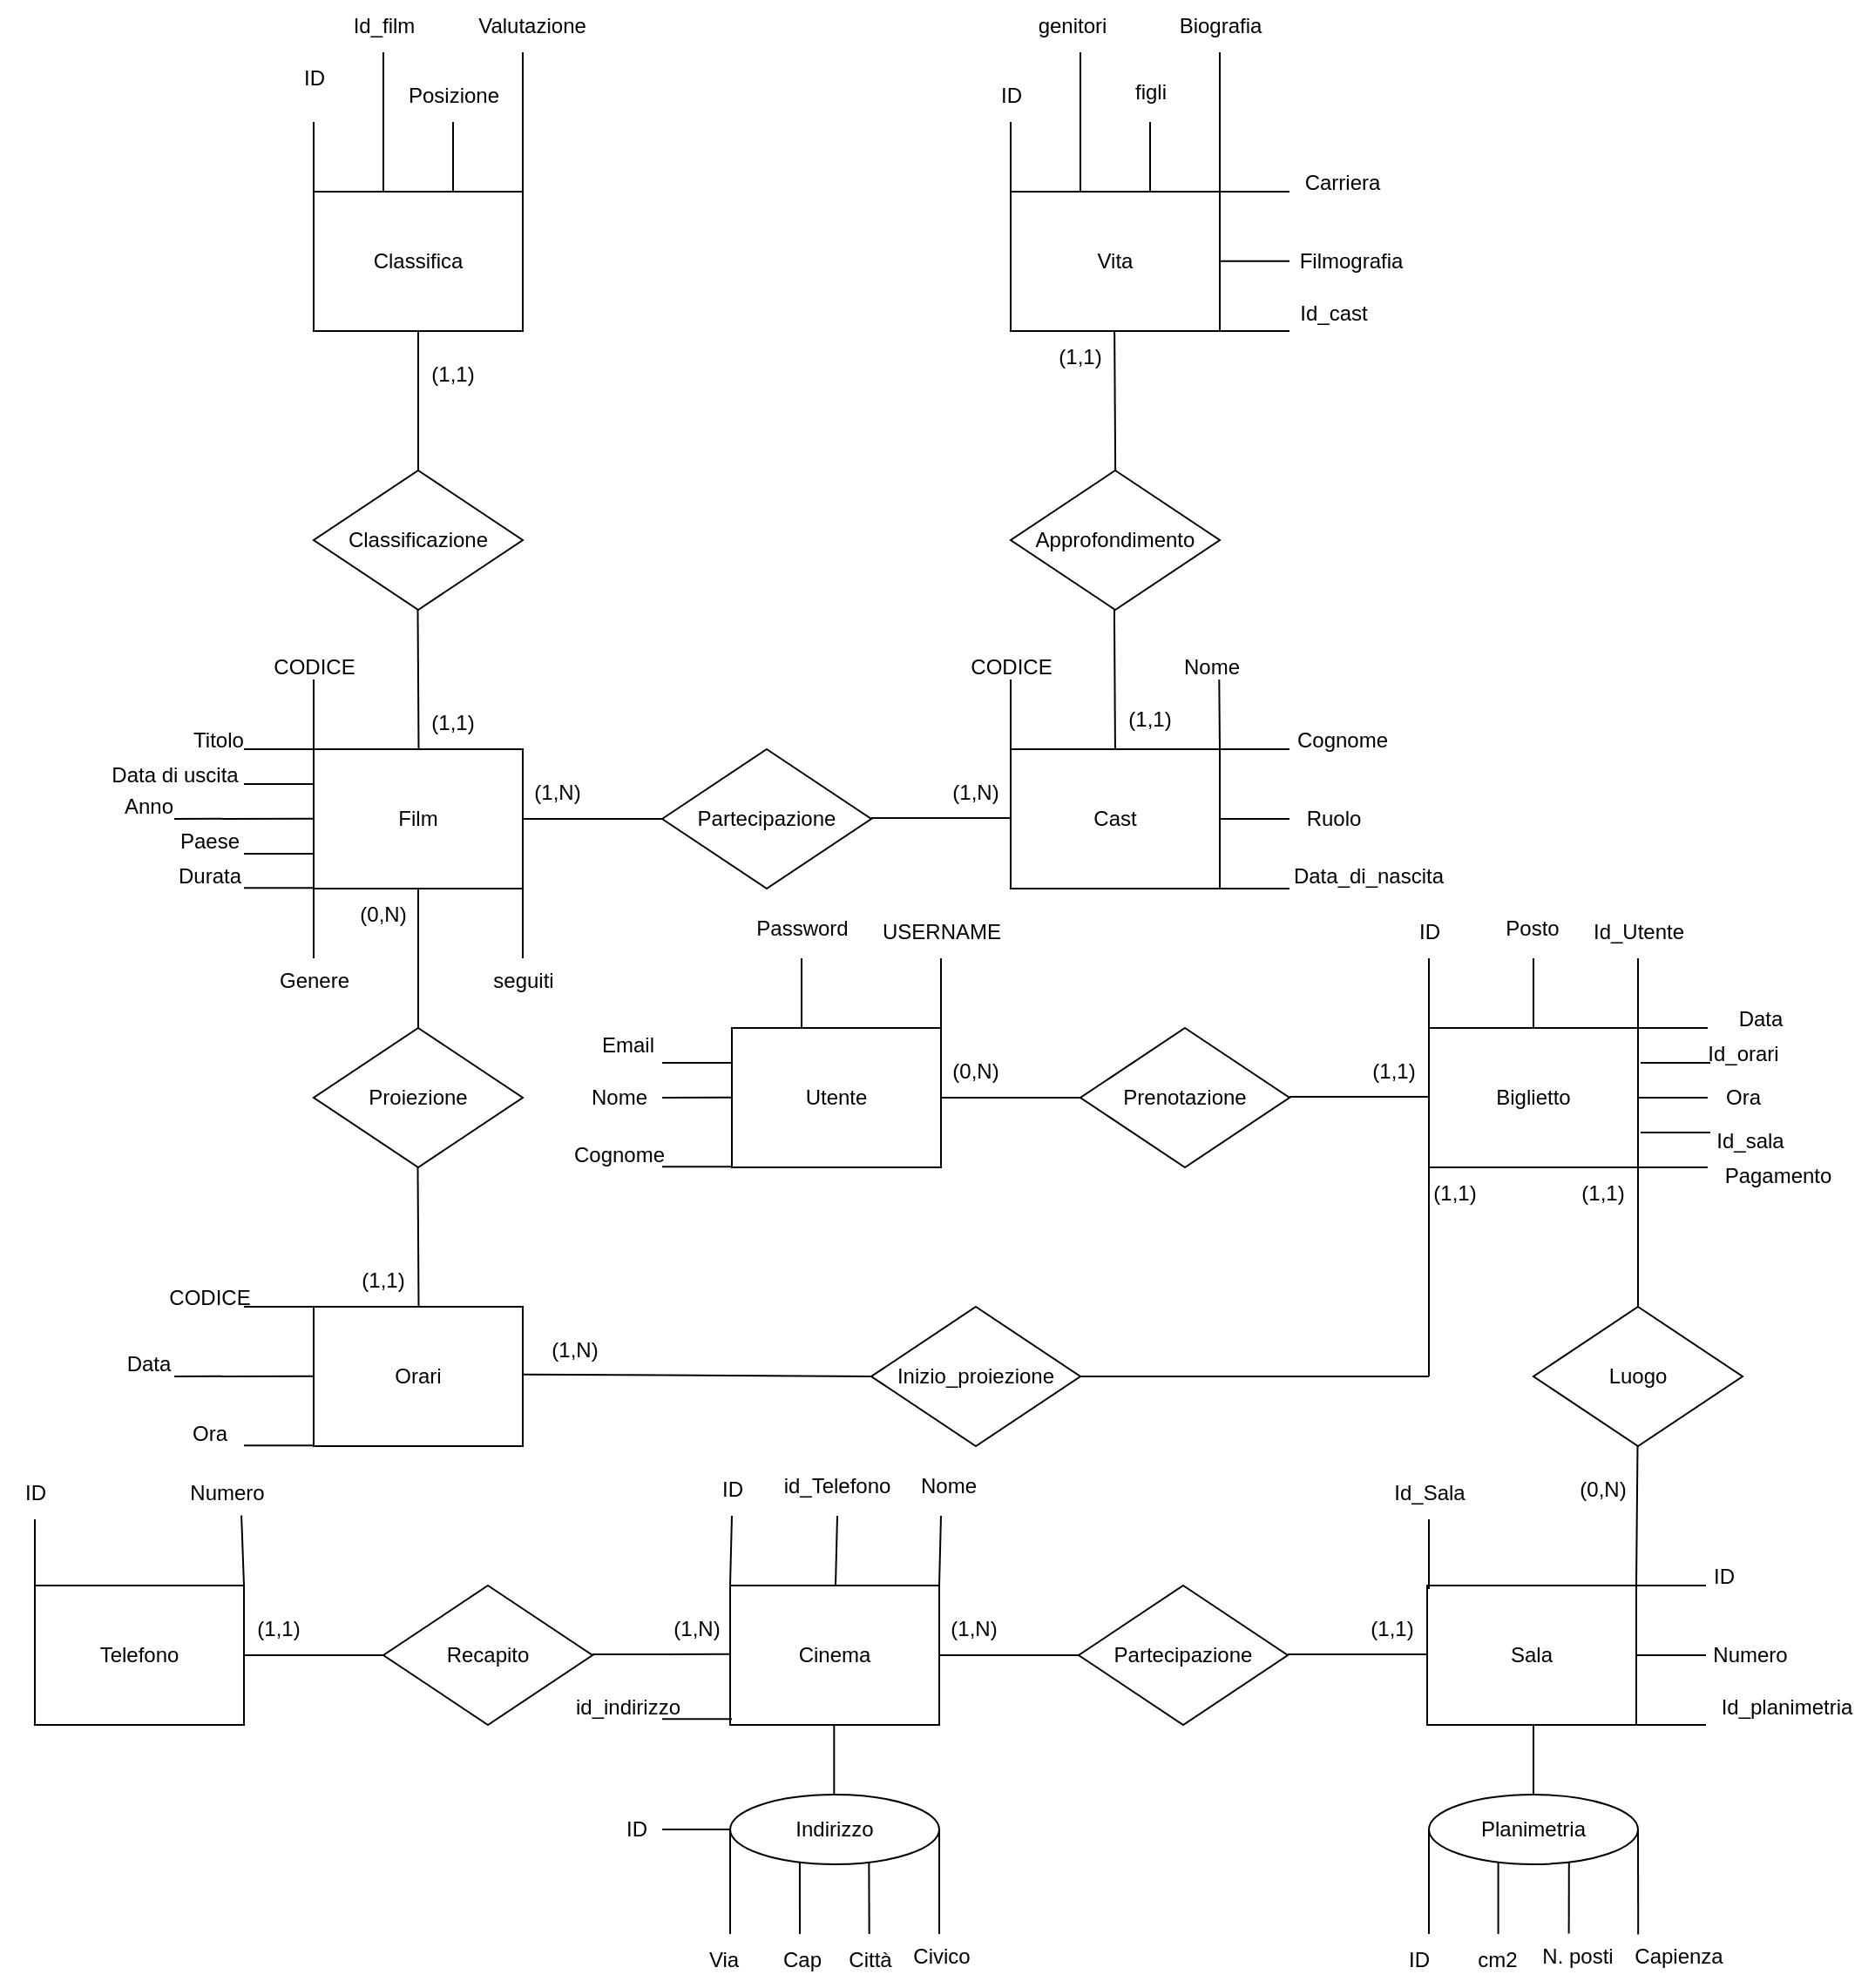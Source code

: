<mxfile version="25.0.1">
  <diagram name="Pagina-1" id="dH0XMOZN8_0CNGtJ7jwd">
    <mxGraphModel dx="1112" dy="821" grid="0" gridSize="10" guides="1" tooltips="1" connect="1" arrows="1" fold="1" page="0" pageScale="1" pageWidth="827" pageHeight="1169" math="0" shadow="0">
      <root>
        <mxCell id="0" />
        <mxCell id="1" parent="0" />
        <mxCell id="ChxX-D8bBIuwW1jn2gD7-1" value="Film" style="rounded=0;whiteSpace=wrap;html=1;" vertex="1" parent="1">
          <mxGeometry x="120" y="480" width="120" height="80" as="geometry" />
        </mxCell>
        <mxCell id="ChxX-D8bBIuwW1jn2gD7-2" value="Classifica" style="rounded=0;whiteSpace=wrap;html=1;" vertex="1" parent="1">
          <mxGeometry x="120" y="160" width="120" height="80" as="geometry" />
        </mxCell>
        <mxCell id="ChxX-D8bBIuwW1jn2gD7-3" value="" style="endArrow=none;html=1;rounded=0;entryX=0;entryY=0;entryDx=0;entryDy=0;" edge="1" parent="1">
          <mxGeometry width="50" height="50" relative="1" as="geometry">
            <mxPoint x="120" y="120" as="sourcePoint" />
            <mxPoint x="120" y="162" as="targetPoint" />
          </mxGeometry>
        </mxCell>
        <mxCell id="ChxX-D8bBIuwW1jn2gD7-4" value="" style="endArrow=none;html=1;rounded=0;" edge="1" parent="1">
          <mxGeometry width="50" height="50" relative="1" as="geometry">
            <mxPoint x="160" y="80" as="sourcePoint" />
            <mxPoint x="160" y="160" as="targetPoint" />
          </mxGeometry>
        </mxCell>
        <mxCell id="ChxX-D8bBIuwW1jn2gD7-5" value="" style="endArrow=none;html=1;rounded=0;" edge="1" parent="1">
          <mxGeometry width="50" height="50" relative="1" as="geometry">
            <mxPoint x="200" y="120" as="sourcePoint" />
            <mxPoint x="200" y="160" as="targetPoint" />
          </mxGeometry>
        </mxCell>
        <mxCell id="ChxX-D8bBIuwW1jn2gD7-6" value="" style="endArrow=none;html=1;rounded=0;" edge="1" parent="1">
          <mxGeometry width="50" height="50" relative="1" as="geometry">
            <mxPoint x="240" y="80" as="sourcePoint" />
            <mxPoint x="240" y="160" as="targetPoint" />
          </mxGeometry>
        </mxCell>
        <mxCell id="ChxX-D8bBIuwW1jn2gD7-7" value="ID" style="text;html=1;align=center;verticalAlign=middle;resizable=0;points=[];autosize=1;strokeColor=none;fillColor=none;" vertex="1" parent="1">
          <mxGeometry x="100" y="80" width="40" height="30" as="geometry" />
        </mxCell>
        <mxCell id="ChxX-D8bBIuwW1jn2gD7-8" value="Posizione" style="text;html=1;align=center;verticalAlign=middle;resizable=0;points=[];autosize=1;strokeColor=none;fillColor=none;" vertex="1" parent="1">
          <mxGeometry x="160" y="90" width="80" height="30" as="geometry" />
        </mxCell>
        <mxCell id="ChxX-D8bBIuwW1jn2gD7-9" value="Valutazione" style="text;html=1;align=center;verticalAlign=middle;resizable=0;points=[];autosize=1;strokeColor=none;fillColor=none;" vertex="1" parent="1">
          <mxGeometry x="200" y="50" width="90" height="30" as="geometry" />
        </mxCell>
        <mxCell id="ChxX-D8bBIuwW1jn2gD7-10" value="Id_film" style="text;html=1;align=center;verticalAlign=middle;resizable=0;points=[];autosize=1;strokeColor=none;fillColor=none;" vertex="1" parent="1">
          <mxGeometry x="130" y="50" width="60" height="30" as="geometry" />
        </mxCell>
        <mxCell id="ChxX-D8bBIuwW1jn2gD7-11" value="" style="endArrow=none;html=1;rounded=0;exitX=0.5;exitY=1;exitDx=0;exitDy=0;" edge="1" parent="1" source="ChxX-D8bBIuwW1jn2gD7-2">
          <mxGeometry width="50" height="50" relative="1" as="geometry">
            <mxPoint x="179.5" y="250" as="sourcePoint" />
            <mxPoint x="180" y="320" as="targetPoint" />
          </mxGeometry>
        </mxCell>
        <mxCell id="ChxX-D8bBIuwW1jn2gD7-12" value="" style="endArrow=none;html=1;rounded=0;" edge="1" parent="1">
          <mxGeometry width="50" height="50" relative="1" as="geometry">
            <mxPoint x="179.75" y="400" as="sourcePoint" />
            <mxPoint x="180.25" y="480" as="targetPoint" />
          </mxGeometry>
        </mxCell>
        <mxCell id="ChxX-D8bBIuwW1jn2gD7-13" value="Classificazione" style="rhombus;whiteSpace=wrap;html=1;" vertex="1" parent="1">
          <mxGeometry x="120" y="320" width="120" height="80" as="geometry" />
        </mxCell>
        <mxCell id="ChxX-D8bBIuwW1jn2gD7-14" value="(1,1)" style="text;html=1;align=center;verticalAlign=middle;whiteSpace=wrap;rounded=0;" vertex="1" parent="1">
          <mxGeometry x="170" y="450" width="60" height="30" as="geometry" />
        </mxCell>
        <mxCell id="ChxX-D8bBIuwW1jn2gD7-15" value="(1,1)" style="text;html=1;align=center;verticalAlign=middle;whiteSpace=wrap;rounded=0;" vertex="1" parent="1">
          <mxGeometry x="170" y="250" width="60" height="30" as="geometry" />
        </mxCell>
        <mxCell id="ChxX-D8bBIuwW1jn2gD7-16" value="" style="endArrow=none;html=1;rounded=0;entryX=1;entryY=0.5;entryDx=0;entryDy=0;" edge="1" parent="1" target="ChxX-D8bBIuwW1jn2gD7-1">
          <mxGeometry width="50" height="50" relative="1" as="geometry">
            <mxPoint x="320" y="520" as="sourcePoint" />
            <mxPoint x="300.5" y="520" as="targetPoint" />
          </mxGeometry>
        </mxCell>
        <mxCell id="ChxX-D8bBIuwW1jn2gD7-17" value="Partecipazione" style="rhombus;whiteSpace=wrap;html=1;" vertex="1" parent="1">
          <mxGeometry x="320" y="480" width="120" height="80" as="geometry" />
        </mxCell>
        <mxCell id="ChxX-D8bBIuwW1jn2gD7-18" value="" style="endArrow=none;html=1;rounded=0;entryX=1;entryY=0.5;entryDx=0;entryDy=0;" edge="1" parent="1">
          <mxGeometry width="50" height="50" relative="1" as="geometry">
            <mxPoint x="520" y="519.47" as="sourcePoint" />
            <mxPoint x="440" y="519.47" as="targetPoint" />
          </mxGeometry>
        </mxCell>
        <mxCell id="ChxX-D8bBIuwW1jn2gD7-19" value="Cast" style="rounded=0;whiteSpace=wrap;html=1;" vertex="1" parent="1">
          <mxGeometry x="520" y="480" width="120" height="80" as="geometry" />
        </mxCell>
        <mxCell id="ChxX-D8bBIuwW1jn2gD7-20" value="" style="endArrow=none;html=1;rounded=0;" edge="1" parent="1">
          <mxGeometry width="50" height="50" relative="1" as="geometry">
            <mxPoint x="579.47" y="400" as="sourcePoint" />
            <mxPoint x="579.97" y="480" as="targetPoint" />
          </mxGeometry>
        </mxCell>
        <mxCell id="ChxX-D8bBIuwW1jn2gD7-21" value="Approfondimento" style="rhombus;whiteSpace=wrap;html=1;" vertex="1" parent="1">
          <mxGeometry x="520" y="320" width="120" height="80" as="geometry" />
        </mxCell>
        <mxCell id="ChxX-D8bBIuwW1jn2gD7-22" value="Vita" style="rounded=0;whiteSpace=wrap;html=1;" vertex="1" parent="1">
          <mxGeometry x="520" y="160" width="120" height="80" as="geometry" />
        </mxCell>
        <mxCell id="ChxX-D8bBIuwW1jn2gD7-23" value="" style="endArrow=none;html=1;rounded=0;" edge="1" parent="1">
          <mxGeometry width="50" height="50" relative="1" as="geometry">
            <mxPoint x="579.57" y="240" as="sourcePoint" />
            <mxPoint x="580.07" y="320" as="targetPoint" />
          </mxGeometry>
        </mxCell>
        <mxCell id="ChxX-D8bBIuwW1jn2gD7-24" value="" style="endArrow=none;html=1;rounded=0;" edge="1" parent="1">
          <mxGeometry width="50" height="50" relative="1" as="geometry">
            <mxPoint x="80" y="480" as="sourcePoint" />
            <mxPoint x="120" y="480" as="targetPoint" />
          </mxGeometry>
        </mxCell>
        <mxCell id="ChxX-D8bBIuwW1jn2gD7-25" value="" style="endArrow=none;html=1;rounded=0;" edge="1" parent="1">
          <mxGeometry width="50" height="50" relative="1" as="geometry">
            <mxPoint x="40" y="520" as="sourcePoint" />
            <mxPoint x="120" y="519.82" as="targetPoint" />
          </mxGeometry>
        </mxCell>
        <mxCell id="ChxX-D8bBIuwW1jn2gD7-26" value="" style="endArrow=none;html=1;rounded=0;" edge="1" parent="1">
          <mxGeometry width="50" height="50" relative="1" as="geometry">
            <mxPoint x="80" y="559.65" as="sourcePoint" />
            <mxPoint x="120" y="559.65" as="targetPoint" />
          </mxGeometry>
        </mxCell>
        <mxCell id="ChxX-D8bBIuwW1jn2gD7-27" value="" style="endArrow=none;html=1;rounded=0;" edge="1" parent="1">
          <mxGeometry width="50" height="50" relative="1" as="geometry">
            <mxPoint x="120" y="440" as="sourcePoint" />
            <mxPoint x="120" y="480" as="targetPoint" />
          </mxGeometry>
        </mxCell>
        <mxCell id="ChxX-D8bBIuwW1jn2gD7-28" value="" style="endArrow=none;html=1;rounded=0;" edge="1" parent="1">
          <mxGeometry width="50" height="50" relative="1" as="geometry">
            <mxPoint x="80" y="500" as="sourcePoint" />
            <mxPoint x="120" y="500" as="targetPoint" />
          </mxGeometry>
        </mxCell>
        <mxCell id="ChxX-D8bBIuwW1jn2gD7-29" value="" style="endArrow=none;html=1;rounded=0;" edge="1" parent="1">
          <mxGeometry width="50" height="50" relative="1" as="geometry">
            <mxPoint x="80" y="540" as="sourcePoint" />
            <mxPoint x="120" y="540" as="targetPoint" />
          </mxGeometry>
        </mxCell>
        <mxCell id="ChxX-D8bBIuwW1jn2gD7-30" value="" style="endArrow=none;html=1;rounded=0;" edge="1" parent="1">
          <mxGeometry width="50" height="50" relative="1" as="geometry">
            <mxPoint x="120" y="560" as="sourcePoint" />
            <mxPoint x="120" y="600" as="targetPoint" />
          </mxGeometry>
        </mxCell>
        <mxCell id="ChxX-D8bBIuwW1jn2gD7-31" value="CODICE" style="text;html=1;align=center;verticalAlign=middle;resizable=0;points=[];autosize=1;strokeColor=none;fillColor=none;" vertex="1" parent="1">
          <mxGeometry x="85" y="418" width="70" height="30" as="geometry" />
        </mxCell>
        <mxCell id="ChxX-D8bBIuwW1jn2gD7-32" value="Titolo" style="text;html=1;align=center;verticalAlign=middle;resizable=0;points=[];autosize=1;strokeColor=none;fillColor=none;" vertex="1" parent="1">
          <mxGeometry x="40" y="460" width="50" height="30" as="geometry" />
        </mxCell>
        <mxCell id="ChxX-D8bBIuwW1jn2gD7-33" value="Data di uscita" style="text;html=1;align=center;verticalAlign=middle;resizable=0;points=[];autosize=1;strokeColor=none;fillColor=none;" vertex="1" parent="1">
          <mxGeometry x="-10" y="480" width="100" height="30" as="geometry" />
        </mxCell>
        <mxCell id="ChxX-D8bBIuwW1jn2gD7-34" value="Anno" style="text;html=1;align=center;verticalAlign=middle;resizable=0;points=[];autosize=1;strokeColor=none;fillColor=none;" vertex="1" parent="1">
          <mxGeometry y="498" width="50" height="30" as="geometry" />
        </mxCell>
        <mxCell id="ChxX-D8bBIuwW1jn2gD7-35" value="Paese" style="text;html=1;align=center;verticalAlign=middle;resizable=0;points=[];autosize=1;strokeColor=none;fillColor=none;" vertex="1" parent="1">
          <mxGeometry x="30" y="518" width="60" height="30" as="geometry" />
        </mxCell>
        <mxCell id="ChxX-D8bBIuwW1jn2gD7-36" value="Durata" style="text;html=1;align=center;verticalAlign=middle;resizable=0;points=[];autosize=1;strokeColor=none;fillColor=none;" vertex="1" parent="1">
          <mxGeometry x="30" y="538" width="60" height="30" as="geometry" />
        </mxCell>
        <mxCell id="ChxX-D8bBIuwW1jn2gD7-37" value="Genere" style="text;html=1;align=center;verticalAlign=middle;resizable=0;points=[];autosize=1;strokeColor=none;fillColor=none;" vertex="1" parent="1">
          <mxGeometry x="90" y="598" width="60" height="30" as="geometry" />
        </mxCell>
        <mxCell id="ChxX-D8bBIuwW1jn2gD7-38" value="" style="endArrow=none;html=1;rounded=0;" edge="1" parent="1">
          <mxGeometry width="50" height="50" relative="1" as="geometry">
            <mxPoint x="520" y="160" as="sourcePoint" />
            <mxPoint x="520" y="120" as="targetPoint" />
          </mxGeometry>
        </mxCell>
        <mxCell id="ChxX-D8bBIuwW1jn2gD7-39" value="" style="endArrow=none;html=1;rounded=0;" edge="1" parent="1">
          <mxGeometry width="50" height="50" relative="1" as="geometry">
            <mxPoint x="600" y="160" as="sourcePoint" />
            <mxPoint x="600" y="120" as="targetPoint" />
          </mxGeometry>
        </mxCell>
        <mxCell id="ChxX-D8bBIuwW1jn2gD7-40" value="" style="endArrow=none;html=1;rounded=0;" edge="1" parent="1">
          <mxGeometry width="50" height="50" relative="1" as="geometry">
            <mxPoint x="560" y="160" as="sourcePoint" />
            <mxPoint x="560" y="80" as="targetPoint" />
          </mxGeometry>
        </mxCell>
        <mxCell id="ChxX-D8bBIuwW1jn2gD7-41" value="ID" style="text;html=1;align=center;verticalAlign=middle;resizable=0;points=[];autosize=1;strokeColor=none;fillColor=none;" vertex="1" parent="1">
          <mxGeometry x="500" y="90" width="40" height="30" as="geometry" />
        </mxCell>
        <mxCell id="ChxX-D8bBIuwW1jn2gD7-42" value="genitori" style="text;html=1;align=center;verticalAlign=middle;resizable=0;points=[];autosize=1;strokeColor=none;fillColor=none;" vertex="1" parent="1">
          <mxGeometry x="525" y="50" width="60" height="30" as="geometry" />
        </mxCell>
        <mxCell id="ChxX-D8bBIuwW1jn2gD7-43" value="figli" style="text;html=1;align=center;verticalAlign=middle;resizable=0;points=[];autosize=1;strokeColor=none;fillColor=none;" vertex="1" parent="1">
          <mxGeometry x="580" y="88" width="40" height="30" as="geometry" />
        </mxCell>
        <mxCell id="ChxX-D8bBIuwW1jn2gD7-44" value="" style="endArrow=none;html=1;rounded=0;" edge="1" parent="1">
          <mxGeometry width="50" height="50" relative="1" as="geometry">
            <mxPoint x="640" y="160" as="sourcePoint" />
            <mxPoint x="640" y="80" as="targetPoint" />
          </mxGeometry>
        </mxCell>
        <mxCell id="ChxX-D8bBIuwW1jn2gD7-45" value="Biografia" style="text;html=1;align=center;verticalAlign=middle;resizable=0;points=[];autosize=1;strokeColor=none;fillColor=none;" vertex="1" parent="1">
          <mxGeometry x="605" y="50" width="70" height="30" as="geometry" />
        </mxCell>
        <mxCell id="ChxX-D8bBIuwW1jn2gD7-46" value="" style="endArrow=none;html=1;rounded=0;exitX=1;exitY=0;exitDx=0;exitDy=0;" edge="1" parent="1" source="ChxX-D8bBIuwW1jn2gD7-22">
          <mxGeometry width="50" height="50" relative="1" as="geometry">
            <mxPoint x="680" y="200" as="sourcePoint" />
            <mxPoint x="680" y="160" as="targetPoint" />
          </mxGeometry>
        </mxCell>
        <mxCell id="ChxX-D8bBIuwW1jn2gD7-47" value="Carriera" style="text;html=1;align=center;verticalAlign=middle;resizable=0;points=[];autosize=1;strokeColor=none;fillColor=none;" vertex="1" parent="1">
          <mxGeometry x="675" y="140" width="70" height="30" as="geometry" />
        </mxCell>
        <mxCell id="ChxX-D8bBIuwW1jn2gD7-48" value="Filmografia" style="text;html=1;align=center;verticalAlign=middle;resizable=0;points=[];autosize=1;strokeColor=none;fillColor=none;" vertex="1" parent="1">
          <mxGeometry x="675" y="185" width="80" height="30" as="geometry" />
        </mxCell>
        <mxCell id="ChxX-D8bBIuwW1jn2gD7-49" value="" style="endArrow=none;html=1;rounded=0;exitX=1;exitY=0;exitDx=0;exitDy=0;" edge="1" parent="1">
          <mxGeometry width="50" height="50" relative="1" as="geometry">
            <mxPoint x="640" y="199.82" as="sourcePoint" />
            <mxPoint x="680" y="199.82" as="targetPoint" />
          </mxGeometry>
        </mxCell>
        <mxCell id="ChxX-D8bBIuwW1jn2gD7-50" value="(1,1)" style="text;html=1;align=center;verticalAlign=middle;whiteSpace=wrap;rounded=0;" vertex="1" parent="1">
          <mxGeometry x="570" y="448" width="60" height="30" as="geometry" />
        </mxCell>
        <mxCell id="ChxX-D8bBIuwW1jn2gD7-51" value="(1,1)" style="text;html=1;align=center;verticalAlign=middle;whiteSpace=wrap;rounded=0;" vertex="1" parent="1">
          <mxGeometry x="530" y="240" width="60" height="30" as="geometry" />
        </mxCell>
        <mxCell id="ChxX-D8bBIuwW1jn2gD7-52" value="(1,N)" style="text;html=1;align=center;verticalAlign=middle;whiteSpace=wrap;rounded=0;" vertex="1" parent="1">
          <mxGeometry x="230" y="490" width="60" height="30" as="geometry" />
        </mxCell>
        <mxCell id="ChxX-D8bBIuwW1jn2gD7-53" value="(1,N)" style="text;html=1;align=center;verticalAlign=middle;whiteSpace=wrap;rounded=0;" vertex="1" parent="1">
          <mxGeometry x="470" y="490" width="60" height="30" as="geometry" />
        </mxCell>
        <mxCell id="ChxX-D8bBIuwW1jn2gD7-54" value="" style="endArrow=none;html=1;rounded=0;exitX=0;exitY=0;exitDx=0;exitDy=0;" edge="1" parent="1" source="ChxX-D8bBIuwW1jn2gD7-19">
          <mxGeometry width="50" height="50" relative="1" as="geometry">
            <mxPoint x="600" y="480" as="sourcePoint" />
            <mxPoint x="520" y="440" as="targetPoint" />
          </mxGeometry>
        </mxCell>
        <mxCell id="ChxX-D8bBIuwW1jn2gD7-55" value="CODICE" style="text;html=1;align=center;verticalAlign=middle;resizable=0;points=[];autosize=1;strokeColor=none;fillColor=none;" vertex="1" parent="1">
          <mxGeometry x="485" y="418" width="70" height="30" as="geometry" />
        </mxCell>
        <mxCell id="ChxX-D8bBIuwW1jn2gD7-56" value="Nome" style="text;html=1;align=center;verticalAlign=middle;resizable=0;points=[];autosize=1;strokeColor=none;fillColor=none;" vertex="1" parent="1">
          <mxGeometry x="605" y="418" width="60" height="30" as="geometry" />
        </mxCell>
        <mxCell id="ChxX-D8bBIuwW1jn2gD7-57" value="" style="endArrow=none;html=1;rounded=0;exitX=1;exitY=0;exitDx=0;exitDy=0;" edge="1" parent="1" source="ChxX-D8bBIuwW1jn2gD7-19">
          <mxGeometry width="50" height="50" relative="1" as="geometry">
            <mxPoint x="639.65" y="480" as="sourcePoint" />
            <mxPoint x="639.65" y="440" as="targetPoint" />
          </mxGeometry>
        </mxCell>
        <mxCell id="ChxX-D8bBIuwW1jn2gD7-58" value="" style="endArrow=none;html=1;rounded=0;exitX=1;exitY=0;exitDx=0;exitDy=0;" edge="1" parent="1" source="ChxX-D8bBIuwW1jn2gD7-19">
          <mxGeometry width="50" height="50" relative="1" as="geometry">
            <mxPoint x="690.35" y="500" as="sourcePoint" />
            <mxPoint x="680" y="480" as="targetPoint" />
          </mxGeometry>
        </mxCell>
        <mxCell id="ChxX-D8bBIuwW1jn2gD7-59" value="" style="endArrow=none;html=1;rounded=0;exitX=1;exitY=0;exitDx=0;exitDy=0;" edge="1" parent="1">
          <mxGeometry width="50" height="50" relative="1" as="geometry">
            <mxPoint x="640" y="240" as="sourcePoint" />
            <mxPoint x="680" y="240" as="targetPoint" />
          </mxGeometry>
        </mxCell>
        <mxCell id="ChxX-D8bBIuwW1jn2gD7-60" value="Id_cast" style="text;html=1;align=center;verticalAlign=middle;resizable=0;points=[];autosize=1;strokeColor=none;fillColor=none;" vertex="1" parent="1">
          <mxGeometry x="675" y="215" width="60" height="30" as="geometry" />
        </mxCell>
        <mxCell id="ChxX-D8bBIuwW1jn2gD7-61" value="Cognome" style="text;html=1;align=center;verticalAlign=middle;resizable=0;points=[];autosize=1;strokeColor=none;fillColor=none;" vertex="1" parent="1">
          <mxGeometry x="670" y="460" width="80" height="30" as="geometry" />
        </mxCell>
        <mxCell id="ChxX-D8bBIuwW1jn2gD7-62" value="" style="endArrow=none;html=1;rounded=0;exitX=1;exitY=0;exitDx=0;exitDy=0;" edge="1" parent="1">
          <mxGeometry width="50" height="50" relative="1" as="geometry">
            <mxPoint x="640" y="520" as="sourcePoint" />
            <mxPoint x="680" y="520" as="targetPoint" />
          </mxGeometry>
        </mxCell>
        <mxCell id="ChxX-D8bBIuwW1jn2gD7-63" value="" style="endArrow=none;html=1;rounded=0;exitX=1;exitY=0;exitDx=0;exitDy=0;" edge="1" parent="1">
          <mxGeometry width="50" height="50" relative="1" as="geometry">
            <mxPoint x="640" y="560" as="sourcePoint" />
            <mxPoint x="680" y="560" as="targetPoint" />
          </mxGeometry>
        </mxCell>
        <mxCell id="ChxX-D8bBIuwW1jn2gD7-64" value="Ruolo" style="text;html=1;align=center;verticalAlign=middle;resizable=0;points=[];autosize=1;strokeColor=none;fillColor=none;" vertex="1" parent="1">
          <mxGeometry x="680" y="505" width="50" height="30" as="geometry" />
        </mxCell>
        <mxCell id="ChxX-D8bBIuwW1jn2gD7-65" value="Data_di_nascita" style="text;html=1;align=center;verticalAlign=middle;resizable=0;points=[];autosize=1;strokeColor=none;fillColor=none;" vertex="1" parent="1">
          <mxGeometry x="670" y="538" width="110" height="30" as="geometry" />
        </mxCell>
        <mxCell id="ChxX-D8bBIuwW1jn2gD7-66" value="" style="endArrow=none;html=1;rounded=0;exitX=0.5;exitY=1;exitDx=0;exitDy=0;" edge="1" parent="1">
          <mxGeometry width="50" height="50" relative="1" as="geometry">
            <mxPoint x="180" y="560" as="sourcePoint" />
            <mxPoint x="180" y="640" as="targetPoint" />
          </mxGeometry>
        </mxCell>
        <mxCell id="ChxX-D8bBIuwW1jn2gD7-67" value="" style="endArrow=none;html=1;rounded=0;" edge="1" parent="1">
          <mxGeometry width="50" height="50" relative="1" as="geometry">
            <mxPoint x="179.75" y="720" as="sourcePoint" />
            <mxPoint x="180.25" y="800" as="targetPoint" />
          </mxGeometry>
        </mxCell>
        <mxCell id="ChxX-D8bBIuwW1jn2gD7-68" value="Proiezione" style="rhombus;whiteSpace=wrap;html=1;" vertex="1" parent="1">
          <mxGeometry x="120" y="640" width="120" height="80" as="geometry" />
        </mxCell>
        <mxCell id="ChxX-D8bBIuwW1jn2gD7-69" value="(1,1)" style="text;html=1;align=center;verticalAlign=middle;whiteSpace=wrap;rounded=0;" vertex="1" parent="1">
          <mxGeometry x="130" y="770" width="60" height="30" as="geometry" />
        </mxCell>
        <mxCell id="ChxX-D8bBIuwW1jn2gD7-70" value="(0,N)" style="text;html=1;align=center;verticalAlign=middle;whiteSpace=wrap;rounded=0;" vertex="1" parent="1">
          <mxGeometry x="130" y="560" width="60" height="30" as="geometry" />
        </mxCell>
        <mxCell id="ChxX-D8bBIuwW1jn2gD7-71" value="Orari" style="rounded=0;whiteSpace=wrap;html=1;" vertex="1" parent="1">
          <mxGeometry x="120" y="800" width="120" height="80" as="geometry" />
        </mxCell>
        <mxCell id="ChxX-D8bBIuwW1jn2gD7-72" value="" style="endArrow=none;html=1;rounded=0;" edge="1" parent="1">
          <mxGeometry width="50" height="50" relative="1" as="geometry">
            <mxPoint x="240" y="560" as="sourcePoint" />
            <mxPoint x="240" y="600" as="targetPoint" />
          </mxGeometry>
        </mxCell>
        <mxCell id="ChxX-D8bBIuwW1jn2gD7-73" value="seguiti" style="text;html=1;align=center;verticalAlign=middle;resizable=0;points=[];autosize=1;strokeColor=none;fillColor=none;" vertex="1" parent="1">
          <mxGeometry x="210" y="598" width="60" height="30" as="geometry" />
        </mxCell>
        <mxCell id="ChxX-D8bBIuwW1jn2gD7-74" value="" style="endArrow=none;html=1;rounded=0;" edge="1" parent="1">
          <mxGeometry width="50" height="50" relative="1" as="geometry">
            <mxPoint x="80" y="800" as="sourcePoint" />
            <mxPoint x="120" y="800" as="targetPoint" />
          </mxGeometry>
        </mxCell>
        <mxCell id="ChxX-D8bBIuwW1jn2gD7-75" value="" style="endArrow=none;html=1;rounded=0;" edge="1" parent="1">
          <mxGeometry width="50" height="50" relative="1" as="geometry">
            <mxPoint x="40" y="840" as="sourcePoint" />
            <mxPoint x="120" y="839.82" as="targetPoint" />
          </mxGeometry>
        </mxCell>
        <mxCell id="ChxX-D8bBIuwW1jn2gD7-76" value="" style="endArrow=none;html=1;rounded=0;" edge="1" parent="1">
          <mxGeometry width="50" height="50" relative="1" as="geometry">
            <mxPoint x="80" y="879.65" as="sourcePoint" />
            <mxPoint x="120" y="879.65" as="targetPoint" />
          </mxGeometry>
        </mxCell>
        <mxCell id="ChxX-D8bBIuwW1jn2gD7-77" value="CODICE" style="text;html=1;align=center;verticalAlign=middle;resizable=0;points=[];autosize=1;strokeColor=none;fillColor=none;" vertex="1" parent="1">
          <mxGeometry x="25" y="780" width="70" height="30" as="geometry" />
        </mxCell>
        <mxCell id="ChxX-D8bBIuwW1jn2gD7-78" value="Data" style="text;html=1;align=center;verticalAlign=middle;resizable=0;points=[];autosize=1;strokeColor=none;fillColor=none;" vertex="1" parent="1">
          <mxGeometry y="818" width="50" height="30" as="geometry" />
        </mxCell>
        <mxCell id="ChxX-D8bBIuwW1jn2gD7-79" value="Ora" style="text;html=1;align=center;verticalAlign=middle;resizable=0;points=[];autosize=1;strokeColor=none;fillColor=none;" vertex="1" parent="1">
          <mxGeometry x="40" y="858" width="40" height="30" as="geometry" />
        </mxCell>
        <mxCell id="ChxX-D8bBIuwW1jn2gD7-80" value="Biglietto" style="rounded=0;whiteSpace=wrap;html=1;" vertex="1" parent="1">
          <mxGeometry x="760" y="640" width="120" height="80" as="geometry" />
        </mxCell>
        <mxCell id="ChxX-D8bBIuwW1jn2gD7-81" value="Utente" style="rounded=0;whiteSpace=wrap;html=1;" vertex="1" parent="1">
          <mxGeometry x="360" y="640" width="120" height="80" as="geometry" />
        </mxCell>
        <mxCell id="ChxX-D8bBIuwW1jn2gD7-82" value="" style="endArrow=none;html=1;rounded=0;entryX=1;entryY=0.5;entryDx=0;entryDy=0;" edge="1" parent="1">
          <mxGeometry width="50" height="50" relative="1" as="geometry">
            <mxPoint x="560" y="680" as="sourcePoint" />
            <mxPoint x="480" y="680" as="targetPoint" />
          </mxGeometry>
        </mxCell>
        <mxCell id="ChxX-D8bBIuwW1jn2gD7-83" value="Prenotazione" style="rhombus;whiteSpace=wrap;html=1;" vertex="1" parent="1">
          <mxGeometry x="560" y="640" width="120" height="80" as="geometry" />
        </mxCell>
        <mxCell id="ChxX-D8bBIuwW1jn2gD7-84" value="" style="endArrow=none;html=1;rounded=0;entryX=1;entryY=0.5;entryDx=0;entryDy=0;" edge="1" parent="1">
          <mxGeometry width="50" height="50" relative="1" as="geometry">
            <mxPoint x="760" y="679.47" as="sourcePoint" />
            <mxPoint x="680" y="679.47" as="targetPoint" />
          </mxGeometry>
        </mxCell>
        <mxCell id="ChxX-D8bBIuwW1jn2gD7-85" value="(0,N)" style="text;html=1;align=center;verticalAlign=middle;whiteSpace=wrap;rounded=0;" vertex="1" parent="1">
          <mxGeometry x="470" y="650" width="60" height="30" as="geometry" />
        </mxCell>
        <mxCell id="ChxX-D8bBIuwW1jn2gD7-86" value="(1,1)" style="text;html=1;align=center;verticalAlign=middle;whiteSpace=wrap;rounded=0;" vertex="1" parent="1">
          <mxGeometry x="710" y="650" width="60" height="30" as="geometry" />
        </mxCell>
        <mxCell id="ChxX-D8bBIuwW1jn2gD7-87" value="Sala" style="rounded=0;whiteSpace=wrap;html=1;" vertex="1" parent="1">
          <mxGeometry x="759" y="960" width="120" height="80" as="geometry" />
        </mxCell>
        <mxCell id="ChxX-D8bBIuwW1jn2gD7-88" value="Cinema" style="rounded=0;whiteSpace=wrap;html=1;" vertex="1" parent="1">
          <mxGeometry x="359" y="960" width="120" height="80" as="geometry" />
        </mxCell>
        <mxCell id="ChxX-D8bBIuwW1jn2gD7-89" value="" style="endArrow=none;html=1;rounded=0;entryX=1;entryY=0.5;entryDx=0;entryDy=0;" edge="1" parent="1">
          <mxGeometry width="50" height="50" relative="1" as="geometry">
            <mxPoint x="559" y="1000" as="sourcePoint" />
            <mxPoint x="479" y="1000" as="targetPoint" />
          </mxGeometry>
        </mxCell>
        <mxCell id="ChxX-D8bBIuwW1jn2gD7-90" value="Partecipazione" style="rhombus;whiteSpace=wrap;html=1;" vertex="1" parent="1">
          <mxGeometry x="559" y="960" width="120" height="80" as="geometry" />
        </mxCell>
        <mxCell id="ChxX-D8bBIuwW1jn2gD7-91" value="" style="endArrow=none;html=1;rounded=0;entryX=1;entryY=0.5;entryDx=0;entryDy=0;" edge="1" parent="1">
          <mxGeometry width="50" height="50" relative="1" as="geometry">
            <mxPoint x="759" y="999.47" as="sourcePoint" />
            <mxPoint x="679" y="999.47" as="targetPoint" />
          </mxGeometry>
        </mxCell>
        <mxCell id="ChxX-D8bBIuwW1jn2gD7-92" value="(1,N)" style="text;html=1;align=center;verticalAlign=middle;whiteSpace=wrap;rounded=0;" vertex="1" parent="1">
          <mxGeometry x="469" y="970" width="60" height="30" as="geometry" />
        </mxCell>
        <mxCell id="ChxX-D8bBIuwW1jn2gD7-93" value="(1,1)" style="text;html=1;align=center;verticalAlign=middle;whiteSpace=wrap;rounded=0;" vertex="1" parent="1">
          <mxGeometry x="709" y="970" width="60" height="30" as="geometry" />
        </mxCell>
        <mxCell id="ChxX-D8bBIuwW1jn2gD7-94" value="" style="endArrow=none;html=1;rounded=0;exitX=0.5;exitY=1;exitDx=0;exitDy=0;" edge="1" parent="1">
          <mxGeometry width="50" height="50" relative="1" as="geometry">
            <mxPoint x="880" y="720" as="sourcePoint" />
            <mxPoint x="880" y="800" as="targetPoint" />
          </mxGeometry>
        </mxCell>
        <mxCell id="ChxX-D8bBIuwW1jn2gD7-95" value="" style="endArrow=none;html=1;rounded=0;entryX=1;entryY=0;entryDx=0;entryDy=0;" edge="1" parent="1" target="ChxX-D8bBIuwW1jn2gD7-87">
          <mxGeometry width="50" height="50" relative="1" as="geometry">
            <mxPoint x="879.75" y="880" as="sourcePoint" />
            <mxPoint x="880.25" y="960" as="targetPoint" />
          </mxGeometry>
        </mxCell>
        <mxCell id="ChxX-D8bBIuwW1jn2gD7-96" value="Luogo" style="rhombus;whiteSpace=wrap;html=1;" vertex="1" parent="1">
          <mxGeometry x="820" y="800" width="120" height="80" as="geometry" />
        </mxCell>
        <mxCell id="ChxX-D8bBIuwW1jn2gD7-97" value="(0,N)" style="text;html=1;align=center;verticalAlign=middle;whiteSpace=wrap;rounded=0;" vertex="1" parent="1">
          <mxGeometry x="830" y="890" width="60" height="30" as="geometry" />
        </mxCell>
        <mxCell id="ChxX-D8bBIuwW1jn2gD7-98" value="(1,1)" style="text;html=1;align=center;verticalAlign=middle;whiteSpace=wrap;rounded=0;" vertex="1" parent="1">
          <mxGeometry x="830" y="720" width="60" height="30" as="geometry" />
        </mxCell>
        <mxCell id="ChxX-D8bBIuwW1jn2gD7-99" value="" style="endArrow=none;html=1;rounded=0;entryX=1;entryY=0.5;entryDx=0;entryDy=0;exitX=0;exitY=0.5;exitDx=0;exitDy=0;" edge="1" parent="1" source="ChxX-D8bBIuwW1jn2gD7-100">
          <mxGeometry width="50" height="50" relative="1" as="geometry">
            <mxPoint x="480" y="839" as="sourcePoint" />
            <mxPoint x="240" y="838.82" as="targetPoint" />
          </mxGeometry>
        </mxCell>
        <mxCell id="ChxX-D8bBIuwW1jn2gD7-100" value="Inizio_proiezione" style="rhombus;whiteSpace=wrap;html=1;" vertex="1" parent="1">
          <mxGeometry x="440" y="800" width="120" height="80" as="geometry" />
        </mxCell>
        <mxCell id="ChxX-D8bBIuwW1jn2gD7-101" value="" style="endArrow=none;html=1;rounded=0;entryX=1;entryY=0.5;entryDx=0;entryDy=0;" edge="1" parent="1" target="ChxX-D8bBIuwW1jn2gD7-100">
          <mxGeometry width="50" height="50" relative="1" as="geometry">
            <mxPoint x="760" y="840" as="sourcePoint" />
            <mxPoint x="680" y="840" as="targetPoint" />
          </mxGeometry>
        </mxCell>
        <mxCell id="ChxX-D8bBIuwW1jn2gD7-102" value="(1,N)" style="text;html=1;align=center;verticalAlign=middle;whiteSpace=wrap;rounded=0;" vertex="1" parent="1">
          <mxGeometry x="240" y="810" width="60" height="30" as="geometry" />
        </mxCell>
        <mxCell id="ChxX-D8bBIuwW1jn2gD7-103" value="(1,1)" style="text;html=1;align=center;verticalAlign=middle;whiteSpace=wrap;rounded=0;" vertex="1" parent="1">
          <mxGeometry x="745" y="720" width="60" height="30" as="geometry" />
        </mxCell>
        <mxCell id="ChxX-D8bBIuwW1jn2gD7-104" value="" style="endArrow=none;html=1;rounded=0;exitX=0;exitY=1;exitDx=0;exitDy=0;" edge="1" parent="1" source="ChxX-D8bBIuwW1jn2gD7-80">
          <mxGeometry width="50" height="50" relative="1" as="geometry">
            <mxPoint x="760" y="760" as="sourcePoint" />
            <mxPoint x="760" y="840" as="targetPoint" />
          </mxGeometry>
        </mxCell>
        <mxCell id="ChxX-D8bBIuwW1jn2gD7-105" value="" style="endArrow=none;html=1;rounded=0;" edge="1" parent="1">
          <mxGeometry width="50" height="50" relative="1" as="geometry">
            <mxPoint x="320" y="680" as="sourcePoint" />
            <mxPoint x="360" y="679.82" as="targetPoint" />
          </mxGeometry>
        </mxCell>
        <mxCell id="ChxX-D8bBIuwW1jn2gD7-106" value="" style="endArrow=none;html=1;rounded=0;" edge="1" parent="1">
          <mxGeometry width="50" height="50" relative="1" as="geometry">
            <mxPoint x="320" y="719.65" as="sourcePoint" />
            <mxPoint x="360" y="719.65" as="targetPoint" />
          </mxGeometry>
        </mxCell>
        <mxCell id="ChxX-D8bBIuwW1jn2gD7-107" value="" style="endArrow=none;html=1;rounded=0;" edge="1" parent="1">
          <mxGeometry width="50" height="50" relative="1" as="geometry">
            <mxPoint x="320" y="660" as="sourcePoint" />
            <mxPoint x="360" y="660" as="targetPoint" />
          </mxGeometry>
        </mxCell>
        <mxCell id="ChxX-D8bBIuwW1jn2gD7-108" value="USERNAME" style="text;html=1;align=center;verticalAlign=middle;resizable=0;points=[];autosize=1;strokeColor=none;fillColor=none;" vertex="1" parent="1">
          <mxGeometry x="435" y="570" width="90" height="30" as="geometry" />
        </mxCell>
        <mxCell id="ChxX-D8bBIuwW1jn2gD7-109" value="Email" style="text;html=1;align=center;verticalAlign=middle;resizable=0;points=[];autosize=1;strokeColor=none;fillColor=none;" vertex="1" parent="1">
          <mxGeometry x="275" y="635" width="50" height="30" as="geometry" />
        </mxCell>
        <mxCell id="ChxX-D8bBIuwW1jn2gD7-110" value="Nome" style="text;html=1;align=center;verticalAlign=middle;resizable=0;points=[];autosize=1;strokeColor=none;fillColor=none;" vertex="1" parent="1">
          <mxGeometry x="265" y="665" width="60" height="30" as="geometry" />
        </mxCell>
        <mxCell id="ChxX-D8bBIuwW1jn2gD7-111" value="Cognome" style="text;html=1;align=center;verticalAlign=middle;resizable=0;points=[];autosize=1;strokeColor=none;fillColor=none;" vertex="1" parent="1">
          <mxGeometry x="255" y="698" width="80" height="30" as="geometry" />
        </mxCell>
        <mxCell id="ChxX-D8bBIuwW1jn2gD7-112" value="" style="endArrow=none;html=1;rounded=0;exitX=1;exitY=0;exitDx=0;exitDy=0;" edge="1" parent="1" source="ChxX-D8bBIuwW1jn2gD7-81">
          <mxGeometry width="50" height="50" relative="1" as="geometry">
            <mxPoint x="479.17" y="640" as="sourcePoint" />
            <mxPoint x="480" y="600" as="targetPoint" />
          </mxGeometry>
        </mxCell>
        <mxCell id="ChxX-D8bBIuwW1jn2gD7-113" value="" style="endArrow=none;html=1;rounded=0;exitX=1;exitY=0;exitDx=0;exitDy=0;" edge="1" parent="1">
          <mxGeometry width="50" height="50" relative="1" as="geometry">
            <mxPoint x="400" y="640" as="sourcePoint" />
            <mxPoint x="400" y="600" as="targetPoint" />
          </mxGeometry>
        </mxCell>
        <mxCell id="ChxX-D8bBIuwW1jn2gD7-114" value="Password" style="text;html=1;align=center;verticalAlign=middle;resizable=0;points=[];autosize=1;strokeColor=none;fillColor=none;" vertex="1" parent="1">
          <mxGeometry x="360" y="568" width="80" height="30" as="geometry" />
        </mxCell>
        <mxCell id="ChxX-D8bBIuwW1jn2gD7-115" value="" style="endArrow=none;html=1;rounded=0;exitX=1;exitY=0;exitDx=0;exitDy=0;" edge="1" parent="1">
          <mxGeometry width="50" height="50" relative="1" as="geometry">
            <mxPoint x="880" y="640" as="sourcePoint" />
            <mxPoint x="920" y="640" as="targetPoint" />
          </mxGeometry>
        </mxCell>
        <mxCell id="ChxX-D8bBIuwW1jn2gD7-116" value="Data" style="text;html=1;align=center;verticalAlign=middle;resizable=0;points=[];autosize=1;strokeColor=none;fillColor=none;" vertex="1" parent="1">
          <mxGeometry x="925" y="620" width="50" height="30" as="geometry" />
        </mxCell>
        <mxCell id="ChxX-D8bBIuwW1jn2gD7-117" value="" style="endArrow=none;html=1;rounded=0;exitX=1;exitY=0;exitDx=0;exitDy=0;" edge="1" parent="1">
          <mxGeometry width="50" height="50" relative="1" as="geometry">
            <mxPoint x="880" y="680" as="sourcePoint" />
            <mxPoint x="920" y="680" as="targetPoint" />
          </mxGeometry>
        </mxCell>
        <mxCell id="ChxX-D8bBIuwW1jn2gD7-118" value="" style="endArrow=none;html=1;rounded=0;exitX=1;exitY=0;exitDx=0;exitDy=0;" edge="1" parent="1">
          <mxGeometry width="50" height="50" relative="1" as="geometry">
            <mxPoint x="880" y="720" as="sourcePoint" />
            <mxPoint x="920" y="720" as="targetPoint" />
          </mxGeometry>
        </mxCell>
        <mxCell id="ChxX-D8bBIuwW1jn2gD7-119" value="Ora" style="text;html=1;align=center;verticalAlign=middle;resizable=0;points=[];autosize=1;strokeColor=none;fillColor=none;" vertex="1" parent="1">
          <mxGeometry x="920" y="665" width="40" height="30" as="geometry" />
        </mxCell>
        <mxCell id="ChxX-D8bBIuwW1jn2gD7-120" value="Pagamento" style="text;html=1;align=center;verticalAlign=middle;resizable=0;points=[];autosize=1;strokeColor=none;fillColor=none;" vertex="1" parent="1">
          <mxGeometry x="920" y="710" width="80" height="30" as="geometry" />
        </mxCell>
        <mxCell id="ChxX-D8bBIuwW1jn2gD7-121" value="" style="endArrow=none;html=1;rounded=0;exitX=0;exitY=0;exitDx=0;exitDy=0;" edge="1" parent="1">
          <mxGeometry width="50" height="50" relative="1" as="geometry">
            <mxPoint x="760" y="640" as="sourcePoint" />
            <mxPoint x="760" y="600" as="targetPoint" />
          </mxGeometry>
        </mxCell>
        <mxCell id="ChxX-D8bBIuwW1jn2gD7-122" value="ID" style="text;html=1;align=center;verticalAlign=middle;resizable=0;points=[];autosize=1;strokeColor=none;fillColor=none;" vertex="1" parent="1">
          <mxGeometry x="740" y="570" width="40" height="30" as="geometry" />
        </mxCell>
        <mxCell id="ChxX-D8bBIuwW1jn2gD7-123" value="" style="endArrow=none;html=1;rounded=0;exitX=0;exitY=0;exitDx=0;exitDy=0;" edge="1" parent="1">
          <mxGeometry width="50" height="50" relative="1" as="geometry">
            <mxPoint x="820" y="640" as="sourcePoint" />
            <mxPoint x="820" y="600" as="targetPoint" />
          </mxGeometry>
        </mxCell>
        <mxCell id="ChxX-D8bBIuwW1jn2gD7-124" value="Posto" style="text;html=1;align=center;verticalAlign=middle;resizable=0;points=[];autosize=1;strokeColor=none;fillColor=none;" vertex="1" parent="1">
          <mxGeometry x="794" y="568" width="50" height="30" as="geometry" />
        </mxCell>
        <mxCell id="ChxX-D8bBIuwW1jn2gD7-125" value="Planimetria" style="ellipse;whiteSpace=wrap;html=1;" vertex="1" parent="1">
          <mxGeometry x="760" y="1080" width="120" height="40" as="geometry" />
        </mxCell>
        <mxCell id="ChxX-D8bBIuwW1jn2gD7-126" value="Indirizzo" style="ellipse;whiteSpace=wrap;html=1;" vertex="1" parent="1">
          <mxGeometry x="359" y="1080" width="120" height="40" as="geometry" />
        </mxCell>
        <mxCell id="ChxX-D8bBIuwW1jn2gD7-127" value="" style="endArrow=none;html=1;rounded=0;exitX=1;exitY=0;exitDx=0;exitDy=0;" edge="1" parent="1">
          <mxGeometry width="50" height="50" relative="1" as="geometry">
            <mxPoint x="418.66" y="1080" as="sourcePoint" />
            <mxPoint x="418.66" y="1040" as="targetPoint" />
          </mxGeometry>
        </mxCell>
        <mxCell id="ChxX-D8bBIuwW1jn2gD7-128" value="" style="endArrow=none;html=1;rounded=0;" edge="1" parent="1">
          <mxGeometry width="50" height="50" relative="1" as="geometry">
            <mxPoint x="359" y="1160" as="sourcePoint" />
            <mxPoint x="359" y="1100" as="targetPoint" />
          </mxGeometry>
        </mxCell>
        <mxCell id="ChxX-D8bBIuwW1jn2gD7-129" value="" style="endArrow=none;html=1;rounded=0;" edge="1" parent="1">
          <mxGeometry width="50" height="50" relative="1" as="geometry">
            <mxPoint x="479.0" y="1160" as="sourcePoint" />
            <mxPoint x="479.0" y="1100" as="targetPoint" />
          </mxGeometry>
        </mxCell>
        <mxCell id="ChxX-D8bBIuwW1jn2gD7-130" value="" style="endArrow=none;html=1;rounded=0;entryX=0.664;entryY=0.971;entryDx=0;entryDy=0;entryPerimeter=0;" edge="1" parent="1" target="ChxX-D8bBIuwW1jn2gD7-126">
          <mxGeometry width="50" height="50" relative="1" as="geometry">
            <mxPoint x="438.84" y="1160" as="sourcePoint" />
            <mxPoint x="438.84" y="1120" as="targetPoint" />
          </mxGeometry>
        </mxCell>
        <mxCell id="ChxX-D8bBIuwW1jn2gD7-131" value="" style="endArrow=none;html=1;rounded=0;entryX=0.333;entryY=0.967;entryDx=0;entryDy=0;entryPerimeter=0;" edge="1" parent="1" target="ChxX-D8bBIuwW1jn2gD7-126">
          <mxGeometry width="50" height="50" relative="1" as="geometry">
            <mxPoint x="399" y="1160" as="sourcePoint" />
            <mxPoint x="399" y="1120" as="targetPoint" />
          </mxGeometry>
        </mxCell>
        <mxCell id="ChxX-D8bBIuwW1jn2gD7-132" value="ID" style="text;html=1;align=center;verticalAlign=middle;resizable=0;points=[];autosize=1;strokeColor=none;fillColor=none;" vertex="1" parent="1">
          <mxGeometry x="285" y="1085" width="40" height="30" as="geometry" />
        </mxCell>
        <mxCell id="ChxX-D8bBIuwW1jn2gD7-133" value="Via" style="text;html=1;align=center;verticalAlign=middle;resizable=0;points=[];autosize=1;strokeColor=none;fillColor=none;" vertex="1" parent="1">
          <mxGeometry x="335" y="1160" width="40" height="30" as="geometry" />
        </mxCell>
        <mxCell id="ChxX-D8bBIuwW1jn2gD7-134" value="Cap" style="text;html=1;align=center;verticalAlign=middle;resizable=0;points=[];autosize=1;strokeColor=none;fillColor=none;" vertex="1" parent="1">
          <mxGeometry x="375" y="1160" width="50" height="30" as="geometry" />
        </mxCell>
        <mxCell id="ChxX-D8bBIuwW1jn2gD7-135" value="Città" style="text;html=1;align=center;verticalAlign=middle;resizable=0;points=[];autosize=1;strokeColor=none;fillColor=none;" vertex="1" parent="1">
          <mxGeometry x="414" y="1160" width="50" height="30" as="geometry" />
        </mxCell>
        <mxCell id="ChxX-D8bBIuwW1jn2gD7-136" value="" style="endArrow=none;html=1;rounded=0;exitX=1;exitY=0;exitDx=0;exitDy=0;" edge="1" parent="1">
          <mxGeometry width="50" height="50" relative="1" as="geometry">
            <mxPoint x="879" y="960" as="sourcePoint" />
            <mxPoint x="919" y="960" as="targetPoint" />
          </mxGeometry>
        </mxCell>
        <mxCell id="ChxX-D8bBIuwW1jn2gD7-137" value="ID" style="text;html=1;align=center;verticalAlign=middle;resizable=0;points=[];autosize=1;strokeColor=none;fillColor=none;" vertex="1" parent="1">
          <mxGeometry x="909" y="940" width="40" height="30" as="geometry" />
        </mxCell>
        <mxCell id="ChxX-D8bBIuwW1jn2gD7-138" value="" style="endArrow=none;html=1;rounded=0;exitX=1;exitY=0;exitDx=0;exitDy=0;" edge="1" parent="1">
          <mxGeometry width="50" height="50" relative="1" as="geometry">
            <mxPoint x="879" y="1000" as="sourcePoint" />
            <mxPoint x="919" y="1000" as="targetPoint" />
          </mxGeometry>
        </mxCell>
        <mxCell id="ChxX-D8bBIuwW1jn2gD7-139" value="" style="endArrow=none;html=1;rounded=0;exitX=1;exitY=0;exitDx=0;exitDy=0;" edge="1" parent="1">
          <mxGeometry width="50" height="50" relative="1" as="geometry">
            <mxPoint x="879" y="1040" as="sourcePoint" />
            <mxPoint x="919" y="1040" as="targetPoint" />
          </mxGeometry>
        </mxCell>
        <mxCell id="ChxX-D8bBIuwW1jn2gD7-140" value="Numero" style="text;html=1;align=center;verticalAlign=middle;resizable=0;points=[];autosize=1;strokeColor=none;fillColor=none;" vertex="1" parent="1">
          <mxGeometry x="909" y="985" width="70" height="30" as="geometry" />
        </mxCell>
        <mxCell id="ChxX-D8bBIuwW1jn2gD7-141" value="Id_planimetria" style="text;html=1;align=center;verticalAlign=middle;resizable=0;points=[];autosize=1;strokeColor=none;fillColor=none;" vertex="1" parent="1">
          <mxGeometry x="915" y="1015" width="100" height="30" as="geometry" />
        </mxCell>
        <mxCell id="ChxX-D8bBIuwW1jn2gD7-142" value="" style="endArrow=none;html=1;rounded=0;entryX=0;entryY=0.5;entryDx=0;entryDy=0;" edge="1" parent="1" target="ChxX-D8bBIuwW1jn2gD7-126">
          <mxGeometry width="50" height="50" relative="1" as="geometry">
            <mxPoint x="320" y="1100" as="sourcePoint" />
            <mxPoint x="409" y="1129" as="targetPoint" />
          </mxGeometry>
        </mxCell>
        <mxCell id="ChxX-D8bBIuwW1jn2gD7-143" value="Civico" style="text;html=1;align=center;verticalAlign=middle;resizable=0;points=[];autosize=1;strokeColor=none;fillColor=none;" vertex="1" parent="1">
          <mxGeometry x="450" y="1158" width="60" height="30" as="geometry" />
        </mxCell>
        <mxCell id="ChxX-D8bBIuwW1jn2gD7-144" value="" style="endArrow=none;html=1;rounded=0;exitX=1;exitY=0;exitDx=0;exitDy=0;" edge="1" parent="1">
          <mxGeometry width="50" height="50" relative="1" as="geometry">
            <mxPoint x="820" y="1080" as="sourcePoint" />
            <mxPoint x="820" y="1040" as="targetPoint" />
          </mxGeometry>
        </mxCell>
        <mxCell id="ChxX-D8bBIuwW1jn2gD7-145" value="" style="endArrow=none;html=1;rounded=0;entryX=0;entryY=0.5;entryDx=0;entryDy=0;exitX=0.65;exitY=0;exitDx=0;exitDy=0;exitPerimeter=0;" edge="1" parent="1" source="ChxX-D8bBIuwW1jn2gD7-149" target="ChxX-D8bBIuwW1jn2gD7-125">
          <mxGeometry width="50" height="50" relative="1" as="geometry">
            <mxPoint x="758" y="1160" as="sourcePoint" />
            <mxPoint x="758" y="1100" as="targetPoint" />
          </mxGeometry>
        </mxCell>
        <mxCell id="ChxX-D8bBIuwW1jn2gD7-146" value="" style="endArrow=none;html=1;rounded=0;entryX=1;entryY=0.5;entryDx=0;entryDy=0;exitX=0.173;exitY=0.073;exitDx=0;exitDy=0;exitPerimeter=0;" edge="1" parent="1" source="ChxX-D8bBIuwW1jn2gD7-152" target="ChxX-D8bBIuwW1jn2gD7-125">
          <mxGeometry width="50" height="50" relative="1" as="geometry">
            <mxPoint x="880" y="1150" as="sourcePoint" />
            <mxPoint x="878" y="1100" as="targetPoint" />
          </mxGeometry>
        </mxCell>
        <mxCell id="ChxX-D8bBIuwW1jn2gD7-147" value="" style="endArrow=none;html=1;rounded=0;entryX=0.67;entryY=0.968;entryDx=0;entryDy=0;entryPerimeter=0;exitX=0.422;exitY=0.059;exitDx=0;exitDy=0;exitPerimeter=0;" edge="1" parent="1" source="ChxX-D8bBIuwW1jn2gD7-151" target="ChxX-D8bBIuwW1jn2gD7-125">
          <mxGeometry width="50" height="50" relative="1" as="geometry">
            <mxPoint x="840" y="1150" as="sourcePoint" />
            <mxPoint x="840" y="1130" as="targetPoint" />
          </mxGeometry>
        </mxCell>
        <mxCell id="ChxX-D8bBIuwW1jn2gD7-148" value="" style="endArrow=none;html=1;rounded=0;entryX=0.333;entryY=0.967;entryDx=0;entryDy=0;entryPerimeter=0;" edge="1" parent="1">
          <mxGeometry width="50" height="50" relative="1" as="geometry">
            <mxPoint x="799.8" y="1160" as="sourcePoint" />
            <mxPoint x="799.8" y="1119" as="targetPoint" />
          </mxGeometry>
        </mxCell>
        <mxCell id="ChxX-D8bBIuwW1jn2gD7-149" value="ID" style="text;html=1;align=center;verticalAlign=middle;resizable=0;points=[];autosize=1;strokeColor=none;fillColor=none;" vertex="1" parent="1">
          <mxGeometry x="734" y="1160" width="40" height="30" as="geometry" />
        </mxCell>
        <mxCell id="ChxX-D8bBIuwW1jn2gD7-150" value="&lt;div style=&quot;text-align: left;&quot;&gt;cm2&lt;/div&gt;" style="text;html=1;align=center;verticalAlign=middle;resizable=0;points=[];autosize=1;strokeColor=none;fillColor=none;" vertex="1" parent="1">
          <mxGeometry x="774" y="1160" width="50" height="30" as="geometry" />
        </mxCell>
        <mxCell id="ChxX-D8bBIuwW1jn2gD7-151" value="N. posti" style="text;html=1;align=center;verticalAlign=middle;resizable=0;points=[];autosize=1;strokeColor=none;fillColor=none;" vertex="1" parent="1">
          <mxGeometry x="815" y="1158" width="60" height="30" as="geometry" />
        </mxCell>
        <mxCell id="ChxX-D8bBIuwW1jn2gD7-152" value="Capienza" style="text;html=1;align=center;verticalAlign=middle;resizable=0;points=[];autosize=1;strokeColor=none;fillColor=none;" vertex="1" parent="1">
          <mxGeometry x="868" y="1158" width="70" height="30" as="geometry" />
        </mxCell>
        <mxCell id="ChxX-D8bBIuwW1jn2gD7-153" value="" style="endArrow=none;html=1;rounded=0;exitX=0;exitY=0;exitDx=0;exitDy=0;" edge="1" parent="1" source="ChxX-D8bBIuwW1jn2gD7-88">
          <mxGeometry width="50" height="50" relative="1" as="geometry">
            <mxPoint x="360" y="950" as="sourcePoint" />
            <mxPoint x="360" y="920" as="targetPoint" />
          </mxGeometry>
        </mxCell>
        <mxCell id="ChxX-D8bBIuwW1jn2gD7-154" value="Nome" style="text;html=1;align=center;verticalAlign=middle;resizable=0;points=[];autosize=1;strokeColor=none;fillColor=none;" vertex="1" parent="1">
          <mxGeometry x="454" y="888" width="60" height="30" as="geometry" />
        </mxCell>
        <mxCell id="ChxX-D8bBIuwW1jn2gD7-155" value="" style="endArrow=none;html=1;rounded=0;" edge="1" parent="1">
          <mxGeometry width="50" height="50" relative="1" as="geometry">
            <mxPoint x="479" y="960" as="sourcePoint" />
            <mxPoint x="480" y="920" as="targetPoint" />
          </mxGeometry>
        </mxCell>
        <mxCell id="ChxX-D8bBIuwW1jn2gD7-156" value="ID" style="text;html=1;align=center;verticalAlign=middle;resizable=0;points=[];autosize=1;strokeColor=none;fillColor=none;" vertex="1" parent="1">
          <mxGeometry x="340" y="890" width="40" height="30" as="geometry" />
        </mxCell>
        <mxCell id="ChxX-D8bBIuwW1jn2gD7-157" value="" style="endArrow=none;html=1;rounded=0;exitX=0;exitY=0;exitDx=0;exitDy=0;" edge="1" parent="1">
          <mxGeometry width="50" height="50" relative="1" as="geometry">
            <mxPoint x="419.5" y="960" as="sourcePoint" />
            <mxPoint x="420.5" y="920" as="targetPoint" />
          </mxGeometry>
        </mxCell>
        <mxCell id="ChxX-D8bBIuwW1jn2gD7-158" value="id_Telefono" style="text;html=1;align=center;verticalAlign=middle;resizable=0;points=[];autosize=1;strokeColor=none;fillColor=none;" vertex="1" parent="1">
          <mxGeometry x="380" y="888" width="80" height="30" as="geometry" />
        </mxCell>
        <mxCell id="ChxX-D8bBIuwW1jn2gD7-159" value="" style="endArrow=none;html=1;rounded=0;" edge="1" parent="1">
          <mxGeometry width="50" height="50" relative="1" as="geometry">
            <mxPoint x="320" y="1036.65" as="sourcePoint" />
            <mxPoint x="360" y="1036.65" as="targetPoint" />
          </mxGeometry>
        </mxCell>
        <mxCell id="ChxX-D8bBIuwW1jn2gD7-160" value="id_indirizzo" style="text;html=1;align=center;verticalAlign=middle;resizable=0;points=[];autosize=1;strokeColor=none;fillColor=none;" vertex="1" parent="1">
          <mxGeometry x="260" y="1015" width="80" height="30" as="geometry" />
        </mxCell>
        <mxCell id="ChxX-D8bBIuwW1jn2gD7-161" value="" style="endArrow=none;html=1;rounded=0;entryX=1;entryY=0.5;entryDx=0;entryDy=0;" edge="1" parent="1">
          <mxGeometry width="50" height="50" relative="1" as="geometry">
            <mxPoint x="160" y="1000" as="sourcePoint" />
            <mxPoint x="80" y="1000" as="targetPoint" />
          </mxGeometry>
        </mxCell>
        <mxCell id="ChxX-D8bBIuwW1jn2gD7-162" value="Recapito" style="rhombus;whiteSpace=wrap;html=1;" vertex="1" parent="1">
          <mxGeometry x="160" y="960" width="120" height="80" as="geometry" />
        </mxCell>
        <mxCell id="ChxX-D8bBIuwW1jn2gD7-163" value="" style="endArrow=none;html=1;rounded=0;entryX=1;entryY=0.5;entryDx=0;entryDy=0;exitX=0.813;exitY=0.981;exitDx=0;exitDy=0;exitPerimeter=0;" edge="1" parent="1" source="ChxX-D8bBIuwW1jn2gD7-165">
          <mxGeometry width="50" height="50" relative="1" as="geometry">
            <mxPoint x="360" y="999.47" as="sourcePoint" />
            <mxPoint x="280" y="999.47" as="targetPoint" />
          </mxGeometry>
        </mxCell>
        <mxCell id="ChxX-D8bBIuwW1jn2gD7-164" value="(1,1)" style="text;html=1;align=center;verticalAlign=middle;whiteSpace=wrap;rounded=0;" vertex="1" parent="1">
          <mxGeometry x="70" y="970" width="60" height="30" as="geometry" />
        </mxCell>
        <mxCell id="ChxX-D8bBIuwW1jn2gD7-165" value="(1,N)" style="text;html=1;align=center;verticalAlign=middle;whiteSpace=wrap;rounded=0;" vertex="1" parent="1">
          <mxGeometry x="310" y="970" width="60" height="30" as="geometry" />
        </mxCell>
        <mxCell id="ChxX-D8bBIuwW1jn2gD7-166" value="Telefono" style="rounded=0;whiteSpace=wrap;html=1;" vertex="1" parent="1">
          <mxGeometry x="-40" y="960" width="120" height="80" as="geometry" />
        </mxCell>
        <mxCell id="ChxX-D8bBIuwW1jn2gD7-167" value="" style="endArrow=none;html=1;rounded=0;exitX=0;exitY=0;exitDx=0;exitDy=0;" edge="1" parent="1" source="ChxX-D8bBIuwW1jn2gD7-166">
          <mxGeometry width="50" height="50" relative="1" as="geometry">
            <mxPoint x="-41" y="962" as="sourcePoint" />
            <mxPoint x="-40" y="922" as="targetPoint" />
          </mxGeometry>
        </mxCell>
        <mxCell id="ChxX-D8bBIuwW1jn2gD7-168" value="ID" style="text;html=1;align=center;verticalAlign=middle;resizable=0;points=[];autosize=1;strokeColor=none;fillColor=none;" vertex="1" parent="1">
          <mxGeometry x="-60" y="892" width="40" height="30" as="geometry" />
        </mxCell>
        <mxCell id="ChxX-D8bBIuwW1jn2gD7-169" value="" style="endArrow=none;html=1;rounded=0;exitX=1;exitY=0;exitDx=0;exitDy=0;entryX=0.622;entryY=0.924;entryDx=0;entryDy=0;entryPerimeter=0;" edge="1" parent="1" source="ChxX-D8bBIuwW1jn2gD7-166" target="ChxX-D8bBIuwW1jn2gD7-170">
          <mxGeometry width="50" height="50" relative="1" as="geometry">
            <mxPoint x="79" y="958" as="sourcePoint" />
            <mxPoint x="80" y="918" as="targetPoint" />
          </mxGeometry>
        </mxCell>
        <mxCell id="ChxX-D8bBIuwW1jn2gD7-170" value="Numero" style="text;html=1;align=center;verticalAlign=middle;resizable=0;points=[];autosize=1;strokeColor=none;fillColor=none;" vertex="1" parent="1">
          <mxGeometry x="35" y="892" width="70" height="30" as="geometry" />
        </mxCell>
        <mxCell id="ChxX-D8bBIuwW1jn2gD7-171" value="" style="endArrow=none;html=1;rounded=0;exitX=0;exitY=0;exitDx=0;exitDy=0;" edge="1" parent="1">
          <mxGeometry width="50" height="50" relative="1" as="geometry">
            <mxPoint x="760" y="962" as="sourcePoint" />
            <mxPoint x="760" y="922" as="targetPoint" />
          </mxGeometry>
        </mxCell>
        <mxCell id="ChxX-D8bBIuwW1jn2gD7-172" value="Id_Sala" style="text;html=1;align=center;verticalAlign=middle;resizable=0;points=[];autosize=1;strokeColor=none;fillColor=none;" vertex="1" parent="1">
          <mxGeometry x="730" y="892" width="60" height="30" as="geometry" />
        </mxCell>
        <mxCell id="ChxX-D8bBIuwW1jn2gD7-173" value="" style="endArrow=none;html=1;rounded=0;exitX=0;exitY=0;exitDx=0;exitDy=0;" edge="1" parent="1">
          <mxGeometry width="50" height="50" relative="1" as="geometry">
            <mxPoint x="880" y="640" as="sourcePoint" />
            <mxPoint x="880" y="600" as="targetPoint" />
          </mxGeometry>
        </mxCell>
        <mxCell id="ChxX-D8bBIuwW1jn2gD7-174" value="Id_Utente" style="text;html=1;align=center;verticalAlign=middle;resizable=0;points=[];autosize=1;strokeColor=none;fillColor=none;" vertex="1" parent="1">
          <mxGeometry x="840" y="570" width="80" height="30" as="geometry" />
        </mxCell>
        <mxCell id="ChxX-D8bBIuwW1jn2gD7-175" value="" style="endArrow=none;html=1;rounded=0;exitX=1;exitY=0;exitDx=0;exitDy=0;" edge="1" parent="1">
          <mxGeometry width="50" height="50" relative="1" as="geometry">
            <mxPoint x="881.5" y="660" as="sourcePoint" />
            <mxPoint x="921.5" y="660" as="targetPoint" />
          </mxGeometry>
        </mxCell>
        <mxCell id="ChxX-D8bBIuwW1jn2gD7-176" value="Id_orari" style="text;html=1;align=center;verticalAlign=middle;resizable=0;points=[];autosize=1;strokeColor=none;fillColor=none;" vertex="1" parent="1">
          <mxGeometry x="910" y="640" width="60" height="30" as="geometry" />
        </mxCell>
        <mxCell id="ChxX-D8bBIuwW1jn2gD7-177" value="" style="endArrow=none;html=1;rounded=0;exitX=1;exitY=0;exitDx=0;exitDy=0;" edge="1" parent="1">
          <mxGeometry width="50" height="50" relative="1" as="geometry">
            <mxPoint x="881.5" y="700" as="sourcePoint" />
            <mxPoint x="921.5" y="700" as="targetPoint" />
          </mxGeometry>
        </mxCell>
        <mxCell id="ChxX-D8bBIuwW1jn2gD7-178" value="Id_sala" style="text;html=1;align=center;verticalAlign=middle;resizable=0;points=[];autosize=1;strokeColor=none;fillColor=none;" vertex="1" parent="1">
          <mxGeometry x="914" y="690" width="60" height="30" as="geometry" />
        </mxCell>
      </root>
    </mxGraphModel>
  </diagram>
</mxfile>
